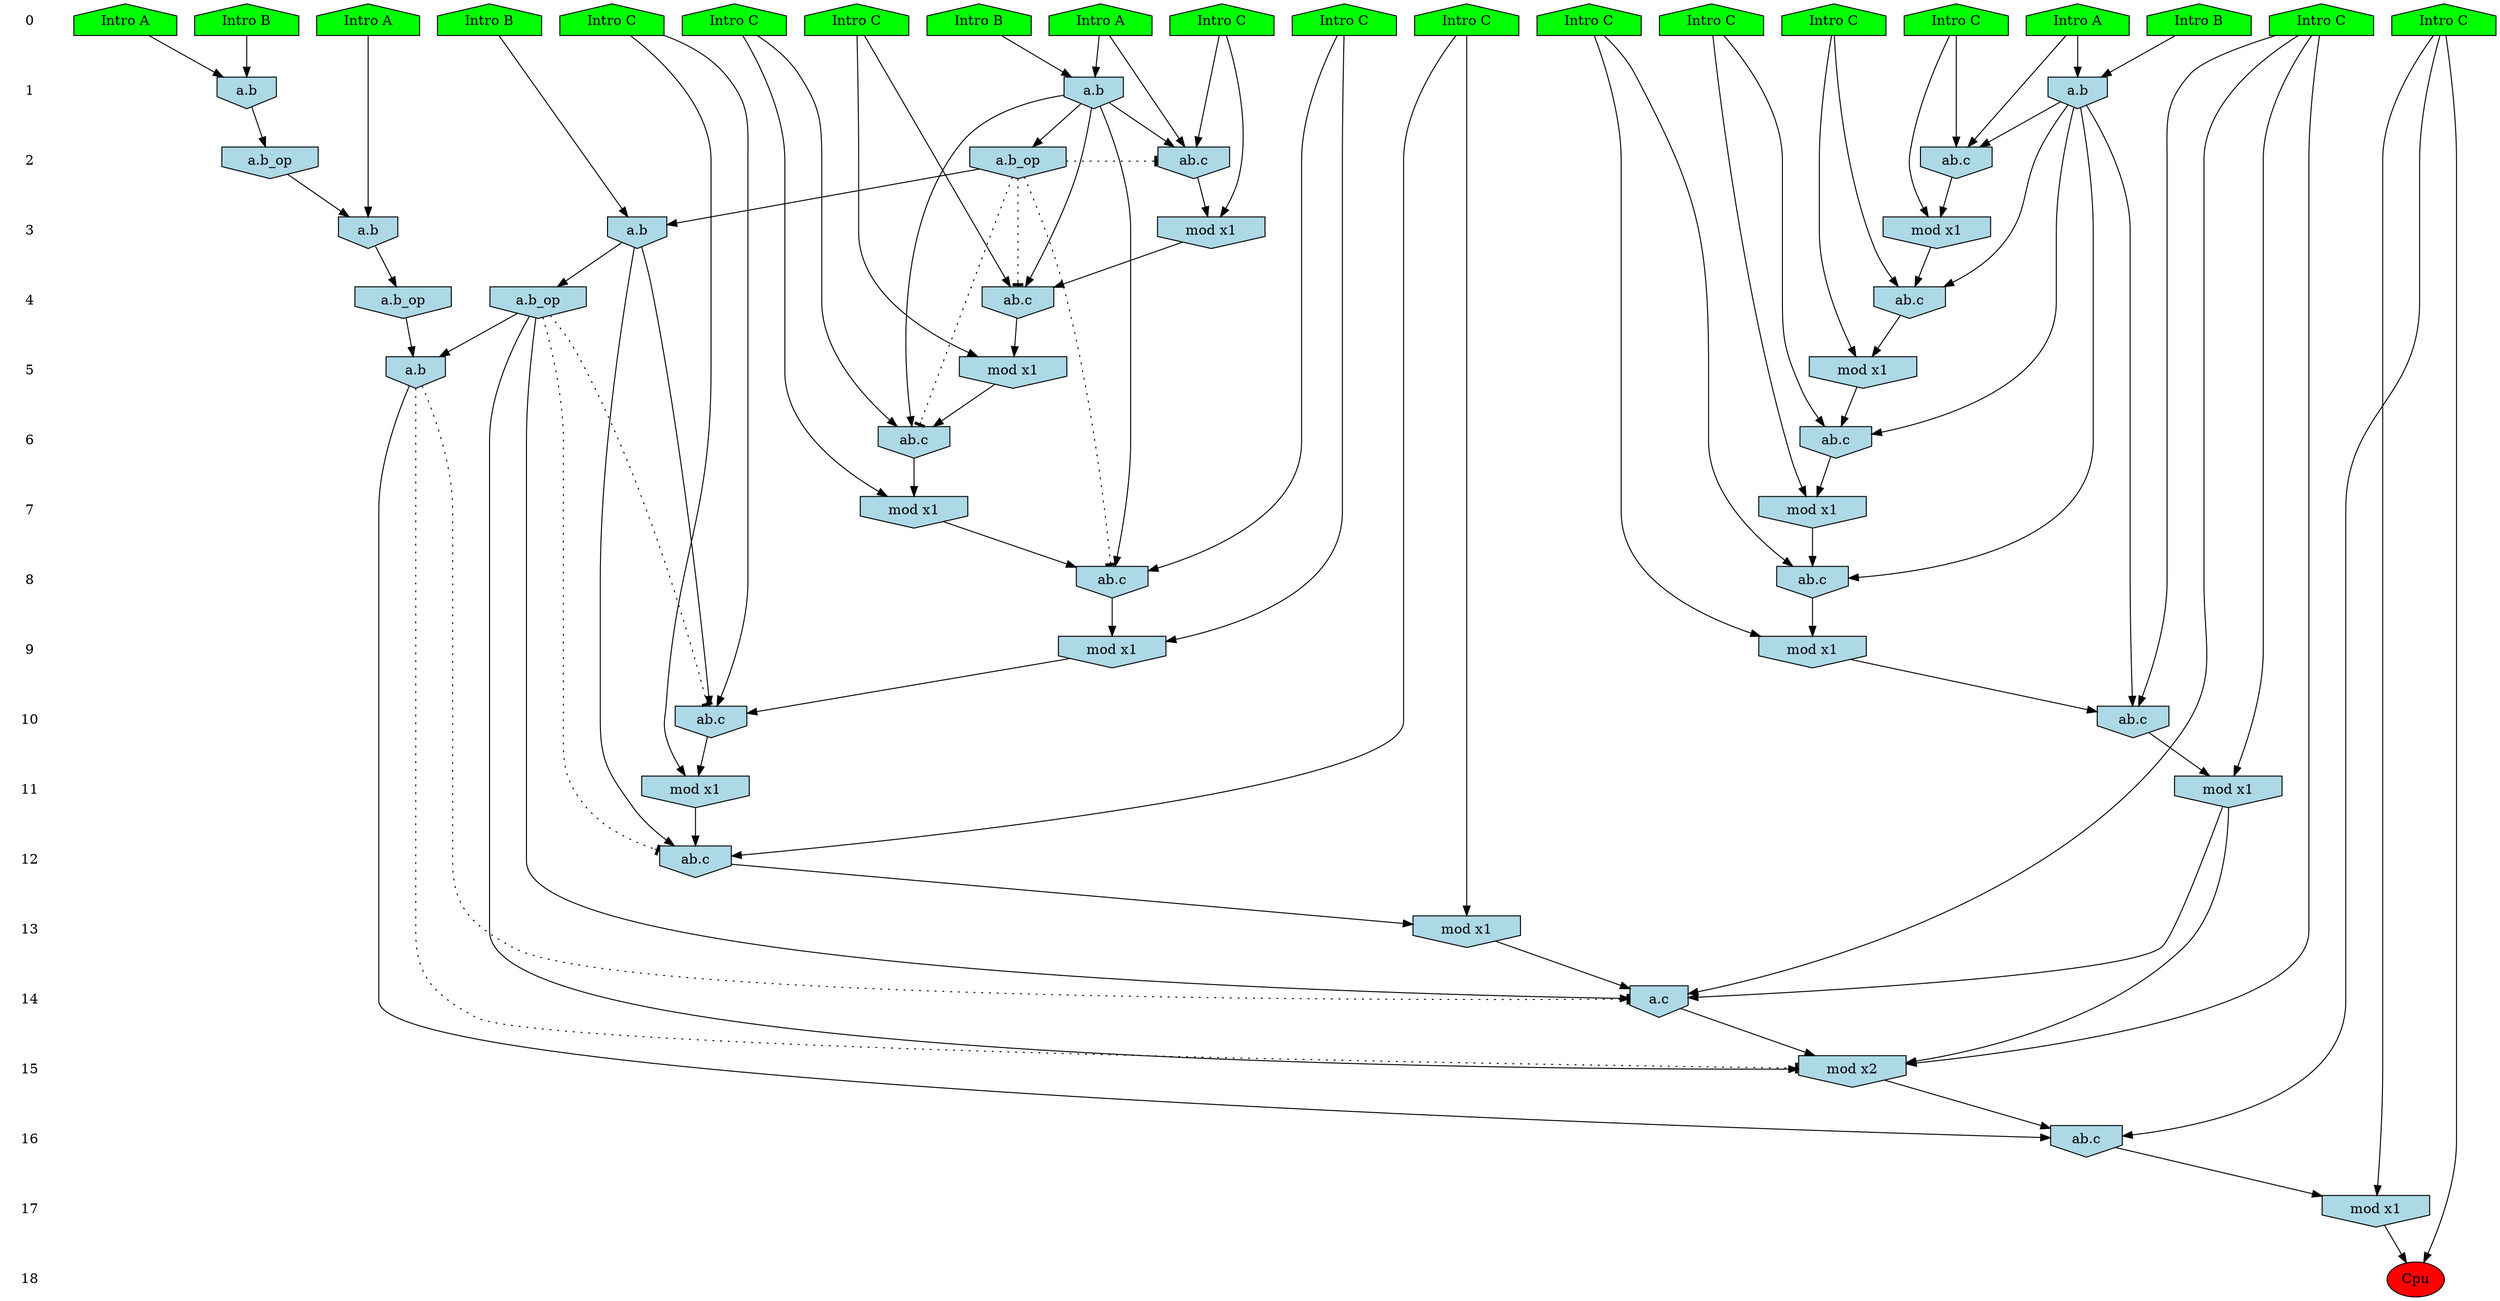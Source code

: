 /* Compression of 1 causal flows obtained in average at 1.993552E+01 t.u */
/* Compressed causal flows were: [3688] */
digraph G{
 ranksep=.5 ; 
{ rank = same ; "0" [shape=plaintext] ; node_1 [label ="Intro A", shape=house, style=filled, fillcolor=green] ;
node_2 [label ="Intro A", shape=house, style=filled, fillcolor=green] ;
node_3 [label ="Intro B", shape=house, style=filled, fillcolor=green] ;
node_4 [label ="Intro A", shape=house, style=filled, fillcolor=green] ;
node_5 [label ="Intro B", shape=house, style=filled, fillcolor=green] ;
node_6 [label ="Intro A", shape=house, style=filled, fillcolor=green] ;
node_7 [label ="Intro B", shape=house, style=filled, fillcolor=green] ;
node_8 [label ="Intro B", shape=house, style=filled, fillcolor=green] ;
node_9 [label ="Intro C", shape=house, style=filled, fillcolor=green] ;
node_10 [label ="Intro C", shape=house, style=filled, fillcolor=green] ;
node_11 [label ="Intro C", shape=house, style=filled, fillcolor=green] ;
node_12 [label ="Intro C", shape=house, style=filled, fillcolor=green] ;
node_13 [label ="Intro C", shape=house, style=filled, fillcolor=green] ;
node_14 [label ="Intro C", shape=house, style=filled, fillcolor=green] ;
node_15 [label ="Intro C", shape=house, style=filled, fillcolor=green] ;
node_16 [label ="Intro C", shape=house, style=filled, fillcolor=green] ;
node_17 [label ="Intro C", shape=house, style=filled, fillcolor=green] ;
node_18 [label ="Intro C", shape=house, style=filled, fillcolor=green] ;
node_19 [label ="Intro C", shape=house, style=filled, fillcolor=green] ;
node_20 [label ="Intro C", shape=house, style=filled, fillcolor=green] ;
}
{ rank = same ; "1" [shape=plaintext] ; node_21 [label="a.b", shape=invhouse, style=filled, fillcolor = lightblue] ;
node_26 [label="a.b", shape=invhouse, style=filled, fillcolor = lightblue] ;
node_28 [label="a.b", shape=invhouse, style=filled, fillcolor = lightblue] ;
}
{ rank = same ; "2" [shape=plaintext] ; node_22 [label="ab.c", shape=invhouse, style=filled, fillcolor = lightblue] ;
node_29 [label="ab.c", shape=invhouse, style=filled, fillcolor = lightblue] ;
node_35 [label="a.b_op", shape=invhouse, style=filled, fillcolor = lightblue] ;
node_39 [label="a.b_op", shape=invhouse, style=filled, fillcolor = lightblue] ;
}
{ rank = same ; "3" [shape=plaintext] ; node_23 [label="mod x1", shape=invhouse, style=filled, fillcolor = lightblue] ;
node_30 [label="mod x1", shape=invhouse, style=filled, fillcolor = lightblue] ;
node_40 [label="a.b", shape=invhouse, style=filled, fillcolor = lightblue] ;
node_48 [label="a.b", shape=invhouse, style=filled, fillcolor = lightblue] ;
}
{ rank = same ; "4" [shape=plaintext] ; node_24 [label="ab.c", shape=invhouse, style=filled, fillcolor = lightblue] ;
node_33 [label="ab.c", shape=invhouse, style=filled, fillcolor = lightblue] ;
node_50 [label="a.b_op", shape=invhouse, style=filled, fillcolor = lightblue] ;
node_53 [label="a.b_op", shape=invhouse, style=filled, fillcolor = lightblue] ;
}
{ rank = same ; "5" [shape=plaintext] ; node_25 [label="mod x1", shape=invhouse, style=filled, fillcolor = lightblue] ;
node_34 [label="mod x1", shape=invhouse, style=filled, fillcolor = lightblue] ;
node_54 [label="a.b", shape=invhouse, style=filled, fillcolor = lightblue] ;
}
{ rank = same ; "6" [shape=plaintext] ; node_27 [label="ab.c", shape=invhouse, style=filled, fillcolor = lightblue] ;
node_36 [label="ab.c", shape=invhouse, style=filled, fillcolor = lightblue] ;
}
{ rank = same ; "7" [shape=plaintext] ; node_31 [label="mod x1", shape=invhouse, style=filled, fillcolor = lightblue] ;
node_38 [label="mod x1", shape=invhouse, style=filled, fillcolor = lightblue] ;
}
{ rank = same ; "8" [shape=plaintext] ; node_32 [label="ab.c", shape=invhouse, style=filled, fillcolor = lightblue] ;
node_41 [label="ab.c", shape=invhouse, style=filled, fillcolor = lightblue] ;
}
{ rank = same ; "9" [shape=plaintext] ; node_37 [label="mod x1", shape=invhouse, style=filled, fillcolor = lightblue] ;
node_42 [label="mod x1", shape=invhouse, style=filled, fillcolor = lightblue] ;
}
{ rank = same ; "10" [shape=plaintext] ; node_43 [label="ab.c", shape=invhouse, style=filled, fillcolor = lightblue] ;
node_44 [label="ab.c", shape=invhouse, style=filled, fillcolor = lightblue] ;
}
{ rank = same ; "11" [shape=plaintext] ; node_45 [label="mod x1", shape=invhouse, style=filled, fillcolor = lightblue] ;
node_46 [label="mod x1", shape=invhouse, style=filled, fillcolor = lightblue] ;
}
{ rank = same ; "12" [shape=plaintext] ; node_47 [label="ab.c", shape=invhouse, style=filled, fillcolor = lightblue] ;
}
{ rank = same ; "13" [shape=plaintext] ; node_49 [label="mod x1", shape=invhouse, style=filled, fillcolor = lightblue] ;
}
{ rank = same ; "14" [shape=plaintext] ; node_51 [label="a.c", shape=invhouse, style=filled, fillcolor = lightblue] ;
}
{ rank = same ; "15" [shape=plaintext] ; node_52 [label="mod x2", shape=invhouse, style=filled, fillcolor = lightblue] ;
}
{ rank = same ; "16" [shape=plaintext] ; node_55 [label="ab.c", shape=invhouse, style=filled, fillcolor = lightblue] ;
}
{ rank = same ; "17" [shape=plaintext] ; node_56 [label="mod x1", shape=invhouse, style=filled, fillcolor = lightblue] ;
}
{ rank = same ; "18" [shape=plaintext] ; node_57 [label ="Cpu", style=filled, fillcolor=red] ;
}
"0" -> "1" [style="invis"]; 
"1" -> "2" [style="invis"]; 
"2" -> "3" [style="invis"]; 
"3" -> "4" [style="invis"]; 
"4" -> "5" [style="invis"]; 
"5" -> "6" [style="invis"]; 
"6" -> "7" [style="invis"]; 
"7" -> "8" [style="invis"]; 
"8" -> "9" [style="invis"]; 
"9" -> "10" [style="invis"]; 
"10" -> "11" [style="invis"]; 
"11" -> "12" [style="invis"]; 
"12" -> "13" [style="invis"]; 
"13" -> "14" [style="invis"]; 
"14" -> "15" [style="invis"]; 
"15" -> "16" [style="invis"]; 
"16" -> "17" [style="invis"]; 
"17" -> "18" [style="invis"]; 
node_2 -> node_21
node_5 -> node_21
node_2 -> node_22
node_13 -> node_22
node_21 -> node_22
node_13 -> node_23
node_22 -> node_23
node_19 -> node_24
node_21 -> node_24
node_23 -> node_24
node_19 -> node_25
node_24 -> node_25
node_1 -> node_26
node_8 -> node_26
node_12 -> node_27
node_21 -> node_27
node_25 -> node_27
node_6 -> node_28
node_7 -> node_28
node_6 -> node_29
node_11 -> node_29
node_28 -> node_29
node_11 -> node_30
node_29 -> node_30
node_12 -> node_31
node_27 -> node_31
node_9 -> node_32
node_21 -> node_32
node_31 -> node_32
node_18 -> node_33
node_28 -> node_33
node_30 -> node_33
node_18 -> node_34
node_33 -> node_34
node_21 -> node_35
node_15 -> node_36
node_28 -> node_36
node_34 -> node_36
node_9 -> node_37
node_32 -> node_37
node_15 -> node_38
node_36 -> node_38
node_26 -> node_39
node_3 -> node_40
node_35 -> node_40
node_10 -> node_41
node_28 -> node_41
node_38 -> node_41
node_10 -> node_42
node_41 -> node_42
node_17 -> node_43
node_37 -> node_43
node_40 -> node_43
node_20 -> node_44
node_28 -> node_44
node_42 -> node_44
node_17 -> node_45
node_43 -> node_45
node_20 -> node_46
node_44 -> node_46
node_16 -> node_47
node_40 -> node_47
node_45 -> node_47
node_4 -> node_48
node_39 -> node_48
node_16 -> node_49
node_47 -> node_49
node_40 -> node_50
node_20 -> node_51
node_46 -> node_51
node_49 -> node_51
node_50 -> node_51
node_20 -> node_52
node_46 -> node_52
node_50 -> node_52
node_51 -> node_52
node_48 -> node_53
node_50 -> node_54
node_53 -> node_54
node_14 -> node_55
node_52 -> node_55
node_54 -> node_55
node_14 -> node_56
node_55 -> node_56
node_14 -> node_57
node_56 -> node_57
node_35 -> node_32 [style=dotted, arrowhead = tee] 
node_35 -> node_27 [style=dotted, arrowhead = tee] 
node_35 -> node_24 [style=dotted, arrowhead = tee] 
node_35 -> node_22 [style=dotted, arrowhead = tee] 
node_50 -> node_47 [style=dotted, arrowhead = tee] 
node_50 -> node_43 [style=dotted, arrowhead = tee] 
node_54 -> node_52 [style=dotted, arrowhead = tee] 
node_54 -> node_51 [style=dotted, arrowhead = tee] 
}
/*
 Dot generation time: 0.000243
*/